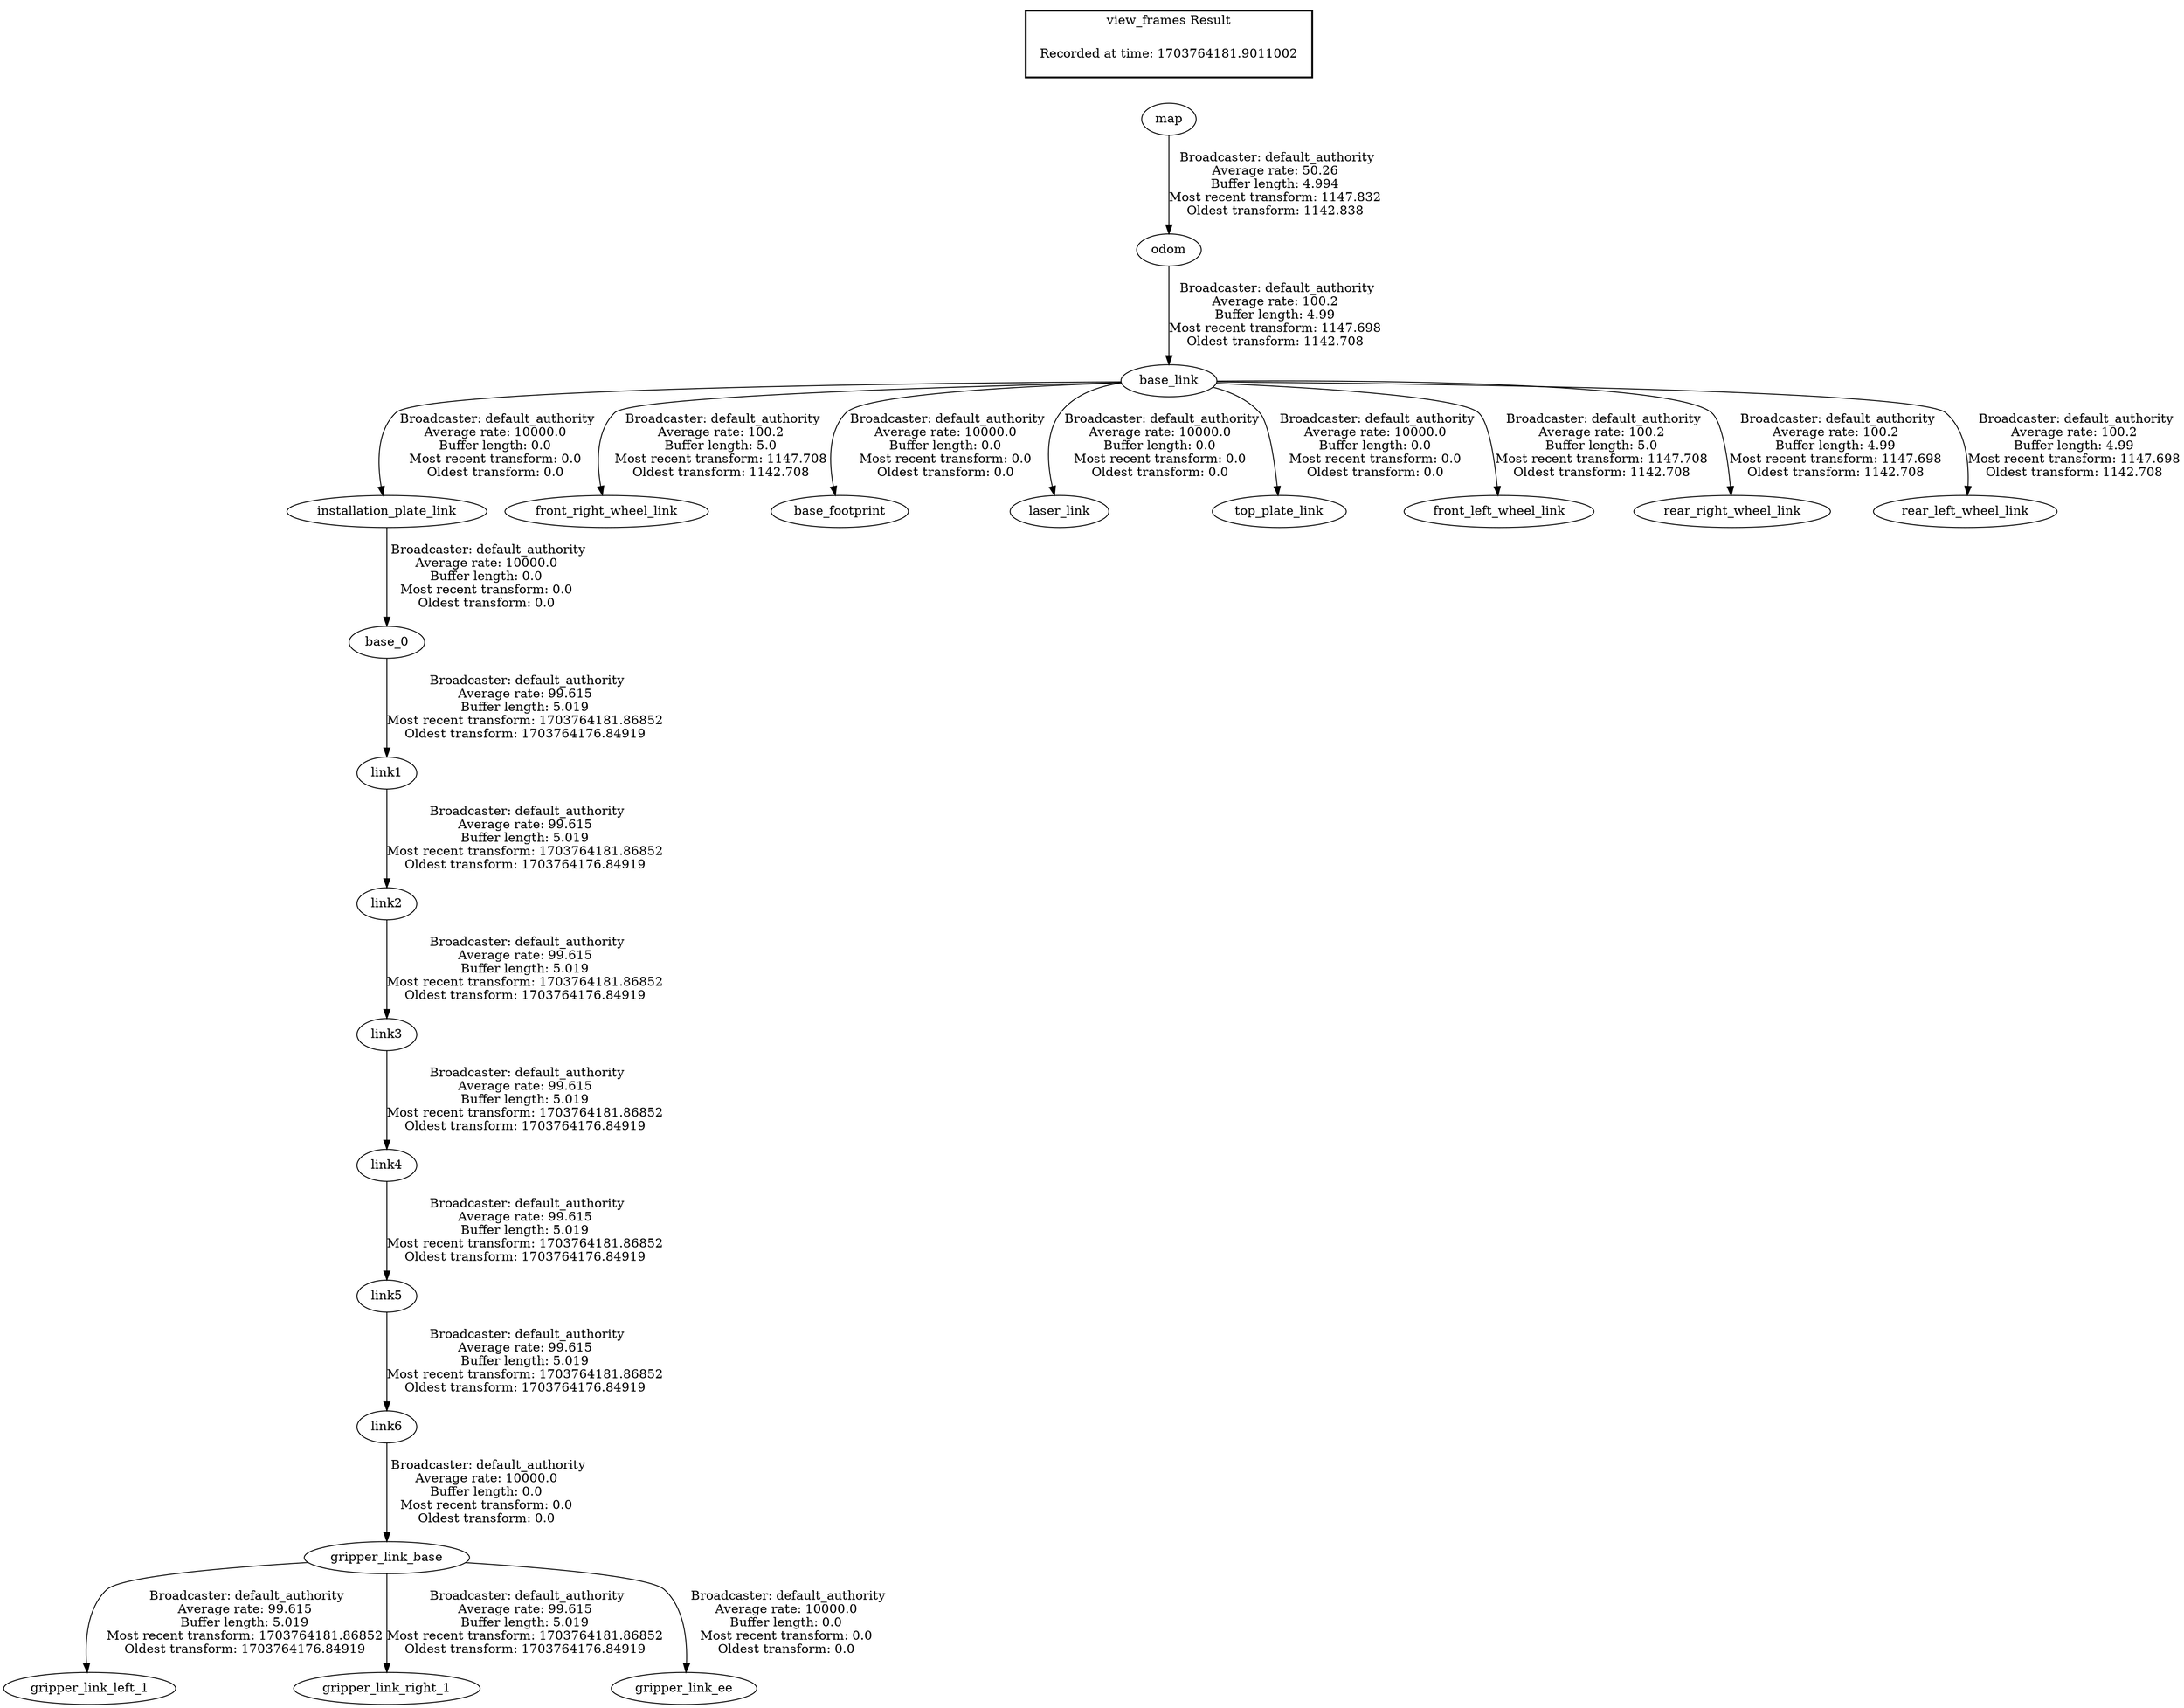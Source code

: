 digraph G {
"gripper_link_base" -> "gripper_link_left_1"[label=" Broadcaster: default_authority\nAverage rate: 99.615\nBuffer length: 5.019\nMost recent transform: 1703764181.86852\nOldest transform: 1703764176.84919\n"];
"link6" -> "gripper_link_base"[label=" Broadcaster: default_authority\nAverage rate: 10000.0\nBuffer length: 0.0\nMost recent transform: 0.0\nOldest transform: 0.0\n"];
"gripper_link_base" -> "gripper_link_right_1"[label=" Broadcaster: default_authority\nAverage rate: 99.615\nBuffer length: 5.019\nMost recent transform: 1703764181.86852\nOldest transform: 1703764176.84919\n"];
"base_0" -> "link1"[label=" Broadcaster: default_authority\nAverage rate: 99.615\nBuffer length: 5.019\nMost recent transform: 1703764181.86852\nOldest transform: 1703764176.84919\n"];
"installation_plate_link" -> "base_0"[label=" Broadcaster: default_authority\nAverage rate: 10000.0\nBuffer length: 0.0\nMost recent transform: 0.0\nOldest transform: 0.0\n"];
"link1" -> "link2"[label=" Broadcaster: default_authority\nAverage rate: 99.615\nBuffer length: 5.019\nMost recent transform: 1703764181.86852\nOldest transform: 1703764176.84919\n"];
"link2" -> "link3"[label=" Broadcaster: default_authority\nAverage rate: 99.615\nBuffer length: 5.019\nMost recent transform: 1703764181.86852\nOldest transform: 1703764176.84919\n"];
"link3" -> "link4"[label=" Broadcaster: default_authority\nAverage rate: 99.615\nBuffer length: 5.019\nMost recent transform: 1703764181.86852\nOldest transform: 1703764176.84919\n"];
"link4" -> "link5"[label=" Broadcaster: default_authority\nAverage rate: 99.615\nBuffer length: 5.019\nMost recent transform: 1703764181.86852\nOldest transform: 1703764176.84919\n"];
"link5" -> "link6"[label=" Broadcaster: default_authority\nAverage rate: 99.615\nBuffer length: 5.019\nMost recent transform: 1703764181.86852\nOldest transform: 1703764176.84919\n"];
"base_link" -> "front_right_wheel_link"[label=" Broadcaster: default_authority\nAverage rate: 100.2\nBuffer length: 5.0\nMost recent transform: 1147.708\nOldest transform: 1142.708\n"];
"odom" -> "base_link"[label=" Broadcaster: default_authority\nAverage rate: 100.2\nBuffer length: 4.99\nMost recent transform: 1147.698\nOldest transform: 1142.708\n"];
"base_link" -> "installation_plate_link"[label=" Broadcaster: default_authority\nAverage rate: 10000.0\nBuffer length: 0.0\nMost recent transform: 0.0\nOldest transform: 0.0\n"];
"base_link" -> "base_footprint"[label=" Broadcaster: default_authority\nAverage rate: 10000.0\nBuffer length: 0.0\nMost recent transform: 0.0\nOldest transform: 0.0\n"];
"gripper_link_base" -> "gripper_link_ee"[label=" Broadcaster: default_authority\nAverage rate: 10000.0\nBuffer length: 0.0\nMost recent transform: 0.0\nOldest transform: 0.0\n"];
"base_link" -> "laser_link"[label=" Broadcaster: default_authority\nAverage rate: 10000.0\nBuffer length: 0.0\nMost recent transform: 0.0\nOldest transform: 0.0\n"];
"base_link" -> "top_plate_link"[label=" Broadcaster: default_authority\nAverage rate: 10000.0\nBuffer length: 0.0\nMost recent transform: 0.0\nOldest transform: 0.0\n"];
"base_link" -> "front_left_wheel_link"[label=" Broadcaster: default_authority\nAverage rate: 100.2\nBuffer length: 5.0\nMost recent transform: 1147.708\nOldest transform: 1142.708\n"];
"base_link" -> "rear_right_wheel_link"[label=" Broadcaster: default_authority\nAverage rate: 100.2\nBuffer length: 4.99\nMost recent transform: 1147.698\nOldest transform: 1142.708\n"];
"base_link" -> "rear_left_wheel_link"[label=" Broadcaster: default_authority\nAverage rate: 100.2\nBuffer length: 4.99\nMost recent transform: 1147.698\nOldest transform: 1142.708\n"];
"map" -> "odom"[label=" Broadcaster: default_authority\nAverage rate: 50.26\nBuffer length: 4.994\nMost recent transform: 1147.832\nOldest transform: 1142.838\n"];
edge [style=invis];
 subgraph cluster_legend { style=bold; color=black; label ="view_frames Result";
"Recorded at time: 1703764181.9011002"[ shape=plaintext ] ;
}->"map";
}